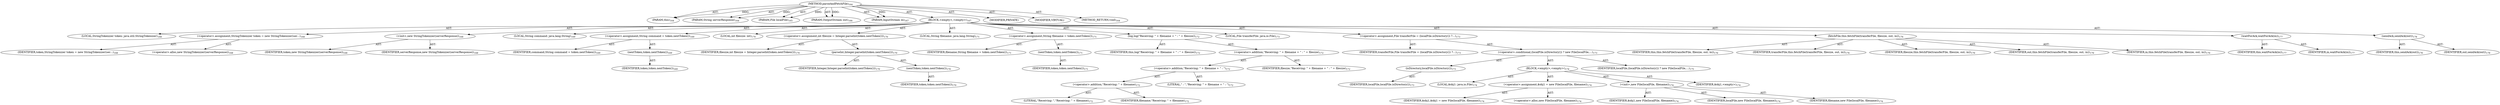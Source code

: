 digraph "parseAndFetchFile" {  
"111669149700" [label = <(METHOD,parseAndFetchFile)<SUB>164</SUB>> ]
"115964116994" [label = <(PARAM,this)<SUB>164</SUB>> ]
"115964117007" [label = <(PARAM,String serverResponse)<SUB>164</SUB>> ]
"115964117008" [label = <(PARAM,File localFile)<SUB>165</SUB>> ]
"115964117009" [label = <(PARAM,OutputStream out)<SUB>166</SUB>> ]
"115964117010" [label = <(PARAM,InputStream in)<SUB>167</SUB>> ]
"25769803797" [label = <(BLOCK,&lt;empty&gt;,&lt;empty&gt;)<SUB>167</SUB>> ]
"94489280525" [label = <(LOCAL,StringTokenizer token: java.util.StringTokenizer)<SUB>168</SUB>> ]
"30064771152" [label = <(&lt;operator&gt;.assignment,StringTokenizer token = new StringTokenizer(ser...)<SUB>168</SUB>> ]
"68719476827" [label = <(IDENTIFIER,token,StringTokenizer token = new StringTokenizer(ser...)<SUB>168</SUB>> ]
"30064771153" [label = <(&lt;operator&gt;.alloc,new StringTokenizer(serverResponse))<SUB>168</SUB>> ]
"30064771154" [label = <(&lt;init&gt;,new StringTokenizer(serverResponse))<SUB>168</SUB>> ]
"68719476828" [label = <(IDENTIFIER,token,new StringTokenizer(serverResponse))<SUB>168</SUB>> ]
"68719476829" [label = <(IDENTIFIER,serverResponse,new StringTokenizer(serverResponse))<SUB>168</SUB>> ]
"94489280526" [label = <(LOCAL,String command: java.lang.String)<SUB>169</SUB>> ]
"30064771155" [label = <(&lt;operator&gt;.assignment,String command = token.nextToken())<SUB>169</SUB>> ]
"68719476830" [label = <(IDENTIFIER,command,String command = token.nextToken())<SUB>169</SUB>> ]
"30064771156" [label = <(nextToken,token.nextToken())<SUB>169</SUB>> ]
"68719476831" [label = <(IDENTIFIER,token,token.nextToken())<SUB>169</SUB>> ]
"94489280527" [label = <(LOCAL,int filesize: int)<SUB>170</SUB>> ]
"30064771157" [label = <(&lt;operator&gt;.assignment,int filesize = Integer.parseInt(token.nextToken()))<SUB>170</SUB>> ]
"68719476832" [label = <(IDENTIFIER,filesize,int filesize = Integer.parseInt(token.nextToken()))<SUB>170</SUB>> ]
"30064771158" [label = <(parseInt,Integer.parseInt(token.nextToken()))<SUB>170</SUB>> ]
"68719476833" [label = <(IDENTIFIER,Integer,Integer.parseInt(token.nextToken()))<SUB>170</SUB>> ]
"30064771159" [label = <(nextToken,token.nextToken())<SUB>170</SUB>> ]
"68719476834" [label = <(IDENTIFIER,token,token.nextToken())<SUB>170</SUB>> ]
"94489280528" [label = <(LOCAL,String filename: java.lang.String)<SUB>171</SUB>> ]
"30064771160" [label = <(&lt;operator&gt;.assignment,String filename = token.nextToken())<SUB>171</SUB>> ]
"68719476835" [label = <(IDENTIFIER,filename,String filename = token.nextToken())<SUB>171</SUB>> ]
"30064771161" [label = <(nextToken,token.nextToken())<SUB>171</SUB>> ]
"68719476836" [label = <(IDENTIFIER,token,token.nextToken())<SUB>171</SUB>> ]
"30064771162" [label = <(log,log(&quot;Receiving: &quot; + filename + &quot; : &quot; + filesize))<SUB>172</SUB>> ]
"68719476744" [label = <(IDENTIFIER,this,log(&quot;Receiving: &quot; + filename + &quot; : &quot; + filesize))<SUB>172</SUB>> ]
"30064771163" [label = <(&lt;operator&gt;.addition,&quot;Receiving: &quot; + filename + &quot; : &quot; + filesize)<SUB>172</SUB>> ]
"30064771164" [label = <(&lt;operator&gt;.addition,&quot;Receiving: &quot; + filename + &quot; : &quot;)<SUB>172</SUB>> ]
"30064771165" [label = <(&lt;operator&gt;.addition,&quot;Receiving: &quot; + filename)<SUB>172</SUB>> ]
"90194313239" [label = <(LITERAL,&quot;Receiving: &quot;,&quot;Receiving: &quot; + filename)<SUB>172</SUB>> ]
"68719476837" [label = <(IDENTIFIER,filename,&quot;Receiving: &quot; + filename)<SUB>172</SUB>> ]
"90194313240" [label = <(LITERAL,&quot; : &quot;,&quot;Receiving: &quot; + filename + &quot; : &quot;)<SUB>172</SUB>> ]
"68719476838" [label = <(IDENTIFIER,filesize,&quot;Receiving: &quot; + filename + &quot; : &quot; + filesize)<SUB>172</SUB>> ]
"94489280529" [label = <(LOCAL,File transferFile: java.io.File)<SUB>173</SUB>> ]
"30064771166" [label = <(&lt;operator&gt;.assignment,File transferFile = (localFile.isDirectory()) ?...)<SUB>173</SUB>> ]
"68719476839" [label = <(IDENTIFIER,transferFile,File transferFile = (localFile.isDirectory()) ?...)<SUB>173</SUB>> ]
"30064771167" [label = <(&lt;operator&gt;.conditional,(localFile.isDirectory()) ? new File(localFile,...)<SUB>173</SUB>> ]
"30064771168" [label = <(isDirectory,localFile.isDirectory())<SUB>173</SUB>> ]
"68719476840" [label = <(IDENTIFIER,localFile,localFile.isDirectory())<SUB>173</SUB>> ]
"25769803798" [label = <(BLOCK,&lt;empty&gt;,&lt;empty&gt;)<SUB>174</SUB>> ]
"94489280530" [label = <(LOCAL,$obj1: java.io.File)<SUB>174</SUB>> ]
"30064771169" [label = <(&lt;operator&gt;.assignment,$obj1 = new File(localFile, filename))<SUB>174</SUB>> ]
"68719476841" [label = <(IDENTIFIER,$obj1,$obj1 = new File(localFile, filename))<SUB>174</SUB>> ]
"30064771170" [label = <(&lt;operator&gt;.alloc,new File(localFile, filename))<SUB>174</SUB>> ]
"30064771171" [label = <(&lt;init&gt;,new File(localFile, filename))<SUB>174</SUB>> ]
"68719476842" [label = <(IDENTIFIER,$obj1,new File(localFile, filename))<SUB>174</SUB>> ]
"68719476843" [label = <(IDENTIFIER,localFile,new File(localFile, filename))<SUB>174</SUB>> ]
"68719476844" [label = <(IDENTIFIER,filename,new File(localFile, filename))<SUB>174</SUB>> ]
"68719476845" [label = <(IDENTIFIER,$obj1,&lt;empty&gt;)<SUB>174</SUB>> ]
"68719476846" [label = <(IDENTIFIER,localFile,(localFile.isDirectory()) ? new File(localFile,...)<SUB>175</SUB>> ]
"30064771172" [label = <(fetchFile,this.fetchFile(transferFile, filesize, out, in))<SUB>176</SUB>> ]
"68719476745" [label = <(IDENTIFIER,this,this.fetchFile(transferFile, filesize, out, in))<SUB>176</SUB>> ]
"68719476847" [label = <(IDENTIFIER,transferFile,this.fetchFile(transferFile, filesize, out, in))<SUB>176</SUB>> ]
"68719476848" [label = <(IDENTIFIER,filesize,this.fetchFile(transferFile, filesize, out, in))<SUB>176</SUB>> ]
"68719476849" [label = <(IDENTIFIER,out,this.fetchFile(transferFile, filesize, out, in))<SUB>176</SUB>> ]
"68719476850" [label = <(IDENTIFIER,in,this.fetchFile(transferFile, filesize, out, in))<SUB>176</SUB>> ]
"30064771173" [label = <(waitForAck,waitForAck(in))<SUB>177</SUB>> ]
"68719476746" [label = <(IDENTIFIER,this,waitForAck(in))<SUB>177</SUB>> ]
"68719476851" [label = <(IDENTIFIER,in,waitForAck(in))<SUB>177</SUB>> ]
"30064771174" [label = <(sendAck,sendAck(out))<SUB>178</SUB>> ]
"68719476747" [label = <(IDENTIFIER,this,sendAck(out))<SUB>178</SUB>> ]
"68719476852" [label = <(IDENTIFIER,out,sendAck(out))<SUB>178</SUB>> ]
"133143986189" [label = <(MODIFIER,PRIVATE)> ]
"133143986190" [label = <(MODIFIER,VIRTUAL)> ]
"128849018884" [label = <(METHOD_RETURN,void)<SUB>164</SUB>> ]
  "111669149700" -> "115964116994"  [ label = "AST: "] 
  "111669149700" -> "115964117007"  [ label = "AST: "] 
  "111669149700" -> "115964117008"  [ label = "AST: "] 
  "111669149700" -> "115964117009"  [ label = "AST: "] 
  "111669149700" -> "115964117010"  [ label = "AST: "] 
  "111669149700" -> "25769803797"  [ label = "AST: "] 
  "111669149700" -> "133143986189"  [ label = "AST: "] 
  "111669149700" -> "133143986190"  [ label = "AST: "] 
  "111669149700" -> "128849018884"  [ label = "AST: "] 
  "25769803797" -> "94489280525"  [ label = "AST: "] 
  "25769803797" -> "30064771152"  [ label = "AST: "] 
  "25769803797" -> "30064771154"  [ label = "AST: "] 
  "25769803797" -> "94489280526"  [ label = "AST: "] 
  "25769803797" -> "30064771155"  [ label = "AST: "] 
  "25769803797" -> "94489280527"  [ label = "AST: "] 
  "25769803797" -> "30064771157"  [ label = "AST: "] 
  "25769803797" -> "94489280528"  [ label = "AST: "] 
  "25769803797" -> "30064771160"  [ label = "AST: "] 
  "25769803797" -> "30064771162"  [ label = "AST: "] 
  "25769803797" -> "94489280529"  [ label = "AST: "] 
  "25769803797" -> "30064771166"  [ label = "AST: "] 
  "25769803797" -> "30064771172"  [ label = "AST: "] 
  "25769803797" -> "30064771173"  [ label = "AST: "] 
  "25769803797" -> "30064771174"  [ label = "AST: "] 
  "30064771152" -> "68719476827"  [ label = "AST: "] 
  "30064771152" -> "30064771153"  [ label = "AST: "] 
  "30064771154" -> "68719476828"  [ label = "AST: "] 
  "30064771154" -> "68719476829"  [ label = "AST: "] 
  "30064771155" -> "68719476830"  [ label = "AST: "] 
  "30064771155" -> "30064771156"  [ label = "AST: "] 
  "30064771156" -> "68719476831"  [ label = "AST: "] 
  "30064771157" -> "68719476832"  [ label = "AST: "] 
  "30064771157" -> "30064771158"  [ label = "AST: "] 
  "30064771158" -> "68719476833"  [ label = "AST: "] 
  "30064771158" -> "30064771159"  [ label = "AST: "] 
  "30064771159" -> "68719476834"  [ label = "AST: "] 
  "30064771160" -> "68719476835"  [ label = "AST: "] 
  "30064771160" -> "30064771161"  [ label = "AST: "] 
  "30064771161" -> "68719476836"  [ label = "AST: "] 
  "30064771162" -> "68719476744"  [ label = "AST: "] 
  "30064771162" -> "30064771163"  [ label = "AST: "] 
  "30064771163" -> "30064771164"  [ label = "AST: "] 
  "30064771163" -> "68719476838"  [ label = "AST: "] 
  "30064771164" -> "30064771165"  [ label = "AST: "] 
  "30064771164" -> "90194313240"  [ label = "AST: "] 
  "30064771165" -> "90194313239"  [ label = "AST: "] 
  "30064771165" -> "68719476837"  [ label = "AST: "] 
  "30064771166" -> "68719476839"  [ label = "AST: "] 
  "30064771166" -> "30064771167"  [ label = "AST: "] 
  "30064771167" -> "30064771168"  [ label = "AST: "] 
  "30064771167" -> "25769803798"  [ label = "AST: "] 
  "30064771167" -> "68719476846"  [ label = "AST: "] 
  "30064771168" -> "68719476840"  [ label = "AST: "] 
  "25769803798" -> "94489280530"  [ label = "AST: "] 
  "25769803798" -> "30064771169"  [ label = "AST: "] 
  "25769803798" -> "30064771171"  [ label = "AST: "] 
  "25769803798" -> "68719476845"  [ label = "AST: "] 
  "30064771169" -> "68719476841"  [ label = "AST: "] 
  "30064771169" -> "30064771170"  [ label = "AST: "] 
  "30064771171" -> "68719476842"  [ label = "AST: "] 
  "30064771171" -> "68719476843"  [ label = "AST: "] 
  "30064771171" -> "68719476844"  [ label = "AST: "] 
  "30064771172" -> "68719476745"  [ label = "AST: "] 
  "30064771172" -> "68719476847"  [ label = "AST: "] 
  "30064771172" -> "68719476848"  [ label = "AST: "] 
  "30064771172" -> "68719476849"  [ label = "AST: "] 
  "30064771172" -> "68719476850"  [ label = "AST: "] 
  "30064771173" -> "68719476746"  [ label = "AST: "] 
  "30064771173" -> "68719476851"  [ label = "AST: "] 
  "30064771174" -> "68719476747"  [ label = "AST: "] 
  "30064771174" -> "68719476852"  [ label = "AST: "] 
  "111669149700" -> "115964116994"  [ label = "DDG: "] 
  "111669149700" -> "115964117007"  [ label = "DDG: "] 
  "111669149700" -> "115964117008"  [ label = "DDG: "] 
  "111669149700" -> "115964117009"  [ label = "DDG: "] 
  "111669149700" -> "115964117010"  [ label = "DDG: "] 
}
